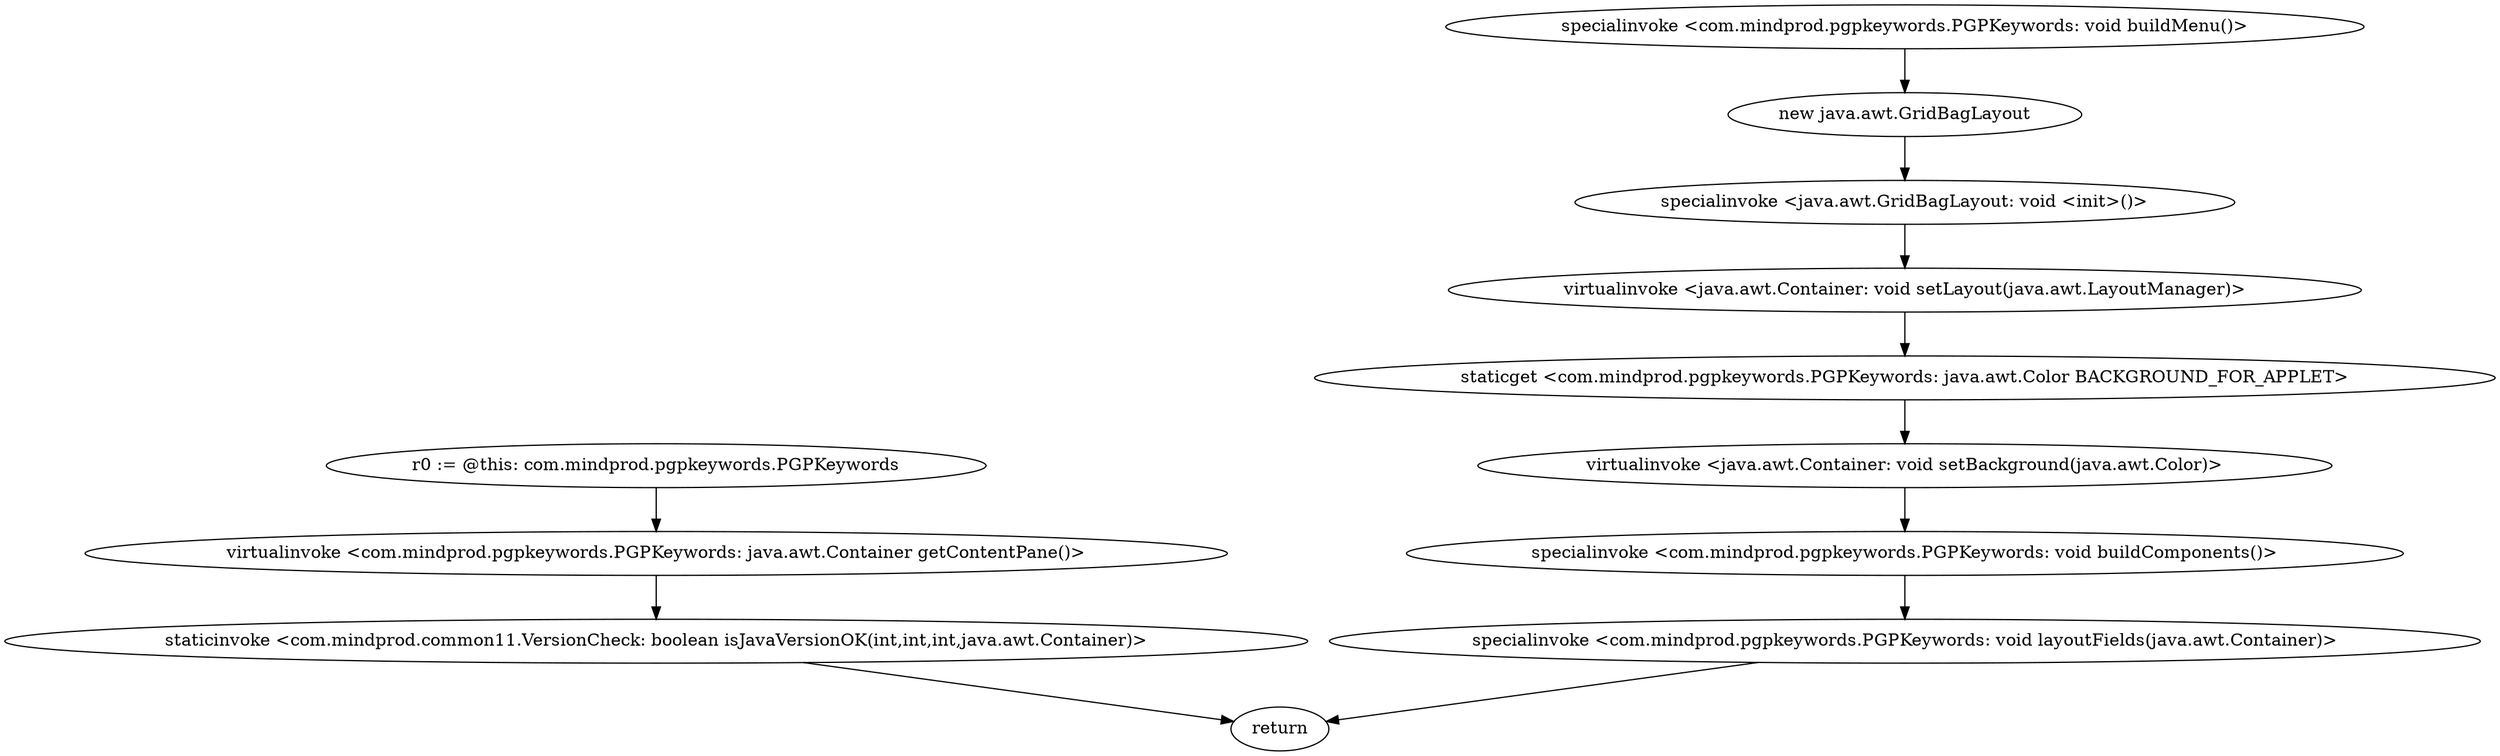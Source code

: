 digraph "" {
"r0 := @this: com.mindprod.pgpkeywords.PGPKeywords"->"virtualinvoke <com.mindprod.pgpkeywords.PGPKeywords: java.awt.Container getContentPane()>";
 "virtualinvoke <com.mindprod.pgpkeywords.PGPKeywords: java.awt.Container getContentPane()>"->"staticinvoke <com.mindprod.common11.VersionCheck: boolean isJavaVersionOK(int,int,int,java.awt.Container)>";
 "staticinvoke <com.mindprod.common11.VersionCheck: boolean isJavaVersionOK(int,int,int,java.awt.Container)>"->"return";
"specialinvoke <com.mindprod.pgpkeywords.PGPKeywords: void buildMenu()>";
 "specialinvoke <com.mindprod.pgpkeywords.PGPKeywords: void buildMenu()>"->"new java.awt.GridBagLayout";
 "new java.awt.GridBagLayout"->"specialinvoke <java.awt.GridBagLayout: void <init>()>";
 "specialinvoke <java.awt.GridBagLayout: void <init>()>"->"virtualinvoke <java.awt.Container: void setLayout(java.awt.LayoutManager)>";
 "virtualinvoke <java.awt.Container: void setLayout(java.awt.LayoutManager)>"->"staticget <com.mindprod.pgpkeywords.PGPKeywords: java.awt.Color BACKGROUND_FOR_APPLET>";
 "staticget <com.mindprod.pgpkeywords.PGPKeywords: java.awt.Color BACKGROUND_FOR_APPLET>"->"virtualinvoke <java.awt.Container: void setBackground(java.awt.Color)>";
 "virtualinvoke <java.awt.Container: void setBackground(java.awt.Color)>"->"specialinvoke <com.mindprod.pgpkeywords.PGPKeywords: void buildComponents()>";
 "specialinvoke <com.mindprod.pgpkeywords.PGPKeywords: void buildComponents()>"->"specialinvoke <com.mindprod.pgpkeywords.PGPKeywords: void layoutFields(java.awt.Container)>";
 "specialinvoke <com.mindprod.pgpkeywords.PGPKeywords: void layoutFields(java.awt.Container)>"->"return";
}
